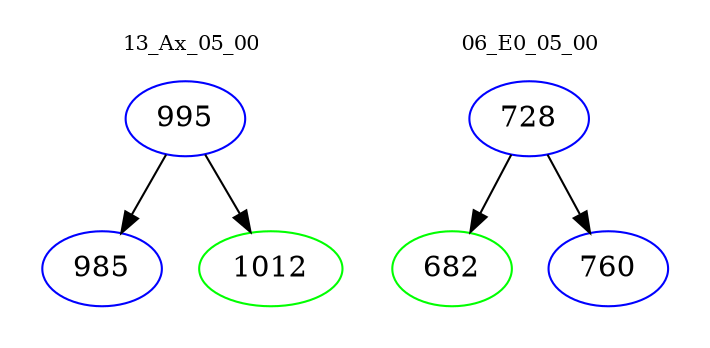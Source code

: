 digraph{
subgraph cluster_0 {
color = white
label = "13_Ax_05_00";
fontsize=10;
T0_995 [label="995", color="blue"]
T0_995 -> T0_985 [color="black"]
T0_985 [label="985", color="blue"]
T0_995 -> T0_1012 [color="black"]
T0_1012 [label="1012", color="green"]
}
subgraph cluster_1 {
color = white
label = "06_E0_05_00";
fontsize=10;
T1_728 [label="728", color="blue"]
T1_728 -> T1_682 [color="black"]
T1_682 [label="682", color="green"]
T1_728 -> T1_760 [color="black"]
T1_760 [label="760", color="blue"]
}
}
